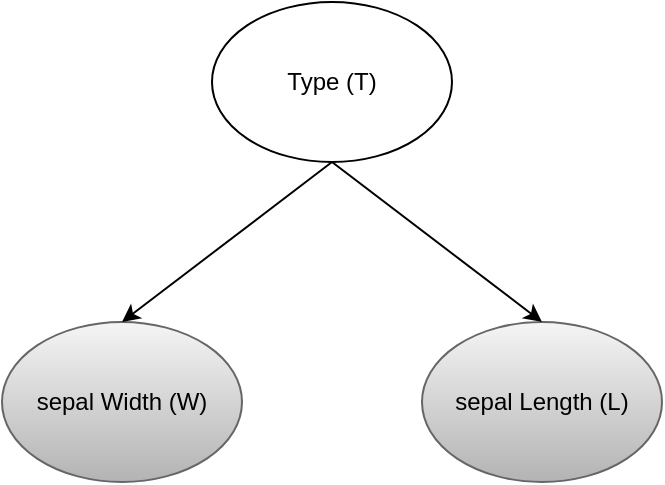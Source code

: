 <mxfile version="12.6.5" type="device"><diagram id="bLCcDoNtVDksgznBJC9q" name="Page-1"><mxGraphModel dx="1355" dy="825" grid="1" gridSize="10" guides="1" tooltips="1" connect="1" arrows="1" fold="1" page="1" pageScale="1" pageWidth="850" pageHeight="1100" math="0" shadow="0"><root><mxCell id="0"/><mxCell id="1" parent="0"/><mxCell id="ZE34ELoqAlLLLh2fD2l--1" value="sepal Width (W)" style="ellipse;whiteSpace=wrap;html=1;gradientColor=#b3b3b3;fillColor=#f5f5f5;strokeColor=#666666;" vertex="1" parent="1"><mxGeometry x="260" y="390" width="120" height="80" as="geometry"/></mxCell><mxCell id="ZE34ELoqAlLLLh2fD2l--2" value="sepal Length (L)" style="ellipse;whiteSpace=wrap;html=1;gradientColor=#b3b3b3;fillColor=#f5f5f5;strokeColor=#666666;" vertex="1" parent="1"><mxGeometry x="470" y="390" width="120" height="80" as="geometry"/></mxCell><mxCell id="ZE34ELoqAlLLLh2fD2l--3" value="Type (T)" style="ellipse;whiteSpace=wrap;html=1;" vertex="1" parent="1"><mxGeometry x="365" y="230" width="120" height="80" as="geometry"/></mxCell><mxCell id="ZE34ELoqAlLLLh2fD2l--4" value="" style="endArrow=classic;html=1;exitX=0.5;exitY=1;exitDx=0;exitDy=0;entryX=0.5;entryY=0;entryDx=0;entryDy=0;" edge="1" parent="1" source="ZE34ELoqAlLLLh2fD2l--3" target="ZE34ELoqAlLLLh2fD2l--1"><mxGeometry width="50" height="50" relative="1" as="geometry"><mxPoint x="200" y="590" as="sourcePoint"/><mxPoint x="250" y="540" as="targetPoint"/></mxGeometry></mxCell><mxCell id="ZE34ELoqAlLLLh2fD2l--5" value="" style="endArrow=classic;html=1;exitX=0.5;exitY=1;exitDx=0;exitDy=0;entryX=0.5;entryY=0;entryDx=0;entryDy=0;" edge="1" parent="1" source="ZE34ELoqAlLLLh2fD2l--3" target="ZE34ELoqAlLLLh2fD2l--2"><mxGeometry width="50" height="50" relative="1" as="geometry"><mxPoint x="200" y="590" as="sourcePoint"/><mxPoint x="250" y="540" as="targetPoint"/></mxGeometry></mxCell></root></mxGraphModel></diagram></mxfile>